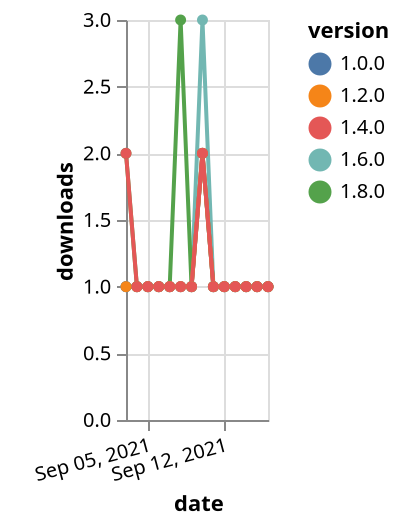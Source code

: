 {"$schema": "https://vega.github.io/schema/vega-lite/v5.json", "description": "A simple bar chart with embedded data.", "data": {"values": [{"date": "2021-09-03", "total": 197, "delta": 1, "version": "1.6.0"}, {"date": "2021-09-04", "total": 198, "delta": 1, "version": "1.6.0"}, {"date": "2021-09-05", "total": 199, "delta": 1, "version": "1.6.0"}, {"date": "2021-09-06", "total": 200, "delta": 1, "version": "1.6.0"}, {"date": "2021-09-07", "total": 201, "delta": 1, "version": "1.6.0"}, {"date": "2021-09-08", "total": 202, "delta": 1, "version": "1.6.0"}, {"date": "2021-09-09", "total": 203, "delta": 1, "version": "1.6.0"}, {"date": "2021-09-10", "total": 206, "delta": 3, "version": "1.6.0"}, {"date": "2021-09-11", "total": 207, "delta": 1, "version": "1.6.0"}, {"date": "2021-09-12", "total": 208, "delta": 1, "version": "1.6.0"}, {"date": "2021-09-13", "total": 209, "delta": 1, "version": "1.6.0"}, {"date": "2021-09-14", "total": 210, "delta": 1, "version": "1.6.0"}, {"date": "2021-09-15", "total": 211, "delta": 1, "version": "1.6.0"}, {"date": "2021-09-16", "total": 212, "delta": 1, "version": "1.6.0"}, {"date": "2021-09-03", "total": 130, "delta": 2, "version": "1.8.0"}, {"date": "2021-09-04", "total": 131, "delta": 1, "version": "1.8.0"}, {"date": "2021-09-05", "total": 132, "delta": 1, "version": "1.8.0"}, {"date": "2021-09-06", "total": 133, "delta": 1, "version": "1.8.0"}, {"date": "2021-09-07", "total": 134, "delta": 1, "version": "1.8.0"}, {"date": "2021-09-08", "total": 137, "delta": 3, "version": "1.8.0"}, {"date": "2021-09-09", "total": 138, "delta": 1, "version": "1.8.0"}, {"date": "2021-09-10", "total": 140, "delta": 2, "version": "1.8.0"}, {"date": "2021-09-11", "total": 141, "delta": 1, "version": "1.8.0"}, {"date": "2021-09-12", "total": 142, "delta": 1, "version": "1.8.0"}, {"date": "2021-09-13", "total": 143, "delta": 1, "version": "1.8.0"}, {"date": "2021-09-14", "total": 144, "delta": 1, "version": "1.8.0"}, {"date": "2021-09-15", "total": 145, "delta": 1, "version": "1.8.0"}, {"date": "2021-09-16", "total": 146, "delta": 1, "version": "1.8.0"}, {"date": "2021-09-03", "total": 198, "delta": 1, "version": "1.0.0"}, {"date": "2021-09-04", "total": 199, "delta": 1, "version": "1.0.0"}, {"date": "2021-09-05", "total": 200, "delta": 1, "version": "1.0.0"}, {"date": "2021-09-06", "total": 201, "delta": 1, "version": "1.0.0"}, {"date": "2021-09-07", "total": 202, "delta": 1, "version": "1.0.0"}, {"date": "2021-09-08", "total": 203, "delta": 1, "version": "1.0.0"}, {"date": "2021-09-09", "total": 204, "delta": 1, "version": "1.0.0"}, {"date": "2021-09-10", "total": 206, "delta": 2, "version": "1.0.0"}, {"date": "2021-09-11", "total": 207, "delta": 1, "version": "1.0.0"}, {"date": "2021-09-12", "total": 208, "delta": 1, "version": "1.0.0"}, {"date": "2021-09-13", "total": 209, "delta": 1, "version": "1.0.0"}, {"date": "2021-09-14", "total": 210, "delta": 1, "version": "1.0.0"}, {"date": "2021-09-15", "total": 211, "delta": 1, "version": "1.0.0"}, {"date": "2021-09-16", "total": 212, "delta": 1, "version": "1.0.0"}, {"date": "2021-09-03", "total": 191, "delta": 1, "version": "1.2.0"}, {"date": "2021-09-04", "total": 192, "delta": 1, "version": "1.2.0"}, {"date": "2021-09-05", "total": 193, "delta": 1, "version": "1.2.0"}, {"date": "2021-09-06", "total": 194, "delta": 1, "version": "1.2.0"}, {"date": "2021-09-07", "total": 195, "delta": 1, "version": "1.2.0"}, {"date": "2021-09-08", "total": 196, "delta": 1, "version": "1.2.0"}, {"date": "2021-09-09", "total": 197, "delta": 1, "version": "1.2.0"}, {"date": "2021-09-10", "total": 199, "delta": 2, "version": "1.2.0"}, {"date": "2021-09-11", "total": 200, "delta": 1, "version": "1.2.0"}, {"date": "2021-09-12", "total": 201, "delta": 1, "version": "1.2.0"}, {"date": "2021-09-13", "total": 202, "delta": 1, "version": "1.2.0"}, {"date": "2021-09-14", "total": 203, "delta": 1, "version": "1.2.0"}, {"date": "2021-09-15", "total": 204, "delta": 1, "version": "1.2.0"}, {"date": "2021-09-16", "total": 205, "delta": 1, "version": "1.2.0"}, {"date": "2021-09-03", "total": 165, "delta": 2, "version": "1.4.0"}, {"date": "2021-09-04", "total": 166, "delta": 1, "version": "1.4.0"}, {"date": "2021-09-05", "total": 167, "delta": 1, "version": "1.4.0"}, {"date": "2021-09-06", "total": 168, "delta": 1, "version": "1.4.0"}, {"date": "2021-09-07", "total": 169, "delta": 1, "version": "1.4.0"}, {"date": "2021-09-08", "total": 170, "delta": 1, "version": "1.4.0"}, {"date": "2021-09-09", "total": 171, "delta": 1, "version": "1.4.0"}, {"date": "2021-09-10", "total": 173, "delta": 2, "version": "1.4.0"}, {"date": "2021-09-11", "total": 174, "delta": 1, "version": "1.4.0"}, {"date": "2021-09-12", "total": 175, "delta": 1, "version": "1.4.0"}, {"date": "2021-09-13", "total": 176, "delta": 1, "version": "1.4.0"}, {"date": "2021-09-14", "total": 177, "delta": 1, "version": "1.4.0"}, {"date": "2021-09-15", "total": 178, "delta": 1, "version": "1.4.0"}, {"date": "2021-09-16", "total": 179, "delta": 1, "version": "1.4.0"}]}, "width": "container", "mark": {"type": "line", "point": {"filled": true}}, "encoding": {"x": {"field": "date", "type": "temporal", "timeUnit": "yearmonthdate", "title": "date", "axis": {"labelAngle": -15}}, "y": {"field": "delta", "type": "quantitative", "title": "downloads"}, "color": {"field": "version", "type": "nominal"}, "tooltip": {"field": "delta"}}}